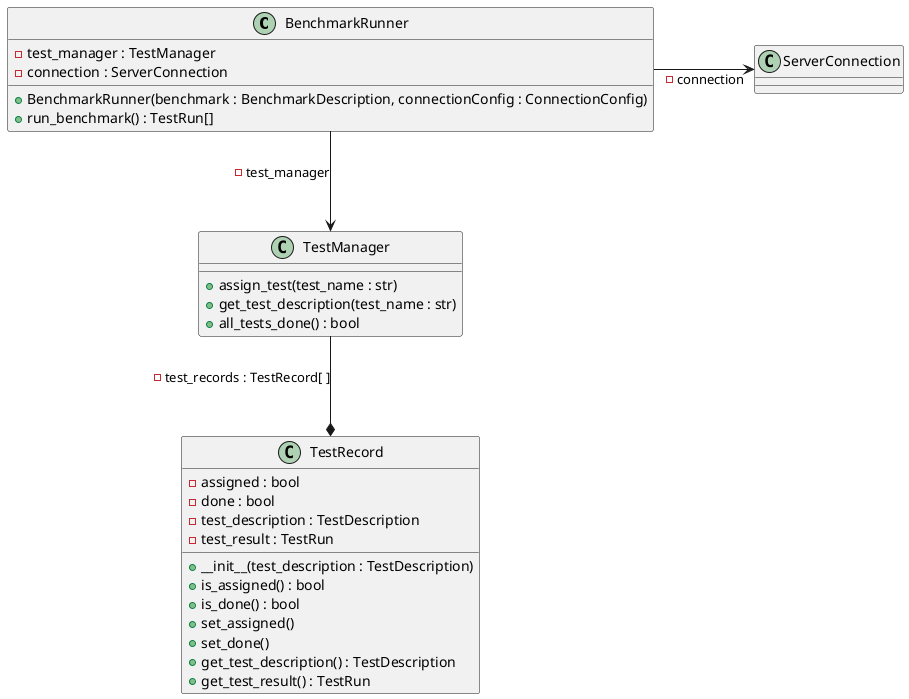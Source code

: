 @startuml

skinparam linetype ortho
skinparam nodesep 100
skinparam ranksep 100

!startsub BENCHMARK_RUNNER

class BenchmarkRunner {
    - test_manager : TestManager
    - connection : ServerConnection
    + BenchmarkRunner(benchmark : BenchmarkDescription, connectionConfig : ConnectionConfig)
    + run_benchmark() : TestRun[]
}

class TestManager {
    '- test_records : TestRecord[]
    + assign_test(test_name : str)
    + get_test_description(test_name : str)
    + all_tests_done() : bool
}

class TestRecord {
    - assigned : bool
    - done : bool
    - test_description : TestDescription
    - test_result : TestRun
    + __init__(test_description : TestDescription)
    + is_assigned() : bool
    + is_done() : bool
    + set_assigned()
    + set_done()
    + get_test_description() : TestDescription
    + get_test_result() : TestRun
}

BenchmarkRunner --> TestManager : - test_manager
TestManager --* TestRecord : - test_records : TestRecord[ ]
BenchmarkRunner -r-> ServerConnection : - connection
!endsub



@enduml